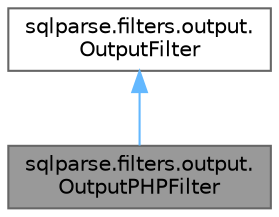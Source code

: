digraph "sqlparse.filters.output.OutputPHPFilter"
{
 // LATEX_PDF_SIZE
  bgcolor="transparent";
  edge [fontname=Helvetica,fontsize=10,labelfontname=Helvetica,labelfontsize=10];
  node [fontname=Helvetica,fontsize=10,shape=box,height=0.2,width=0.4];
  Node1 [id="Node000001",label="sqlparse.filters.output.\lOutputPHPFilter",height=0.2,width=0.4,color="gray40", fillcolor="grey60", style="filled", fontcolor="black",tooltip=" "];
  Node2 -> Node1 [id="edge1_Node000001_Node000002",dir="back",color="steelblue1",style="solid",tooltip=" "];
  Node2 [id="Node000002",label="sqlparse.filters.output.\lOutputFilter",height=0.2,width=0.4,color="gray40", fillcolor="white", style="filled",URL="$classsqlparse_1_1filters_1_1output_1_1_output_filter.html",tooltip=" "];
}
